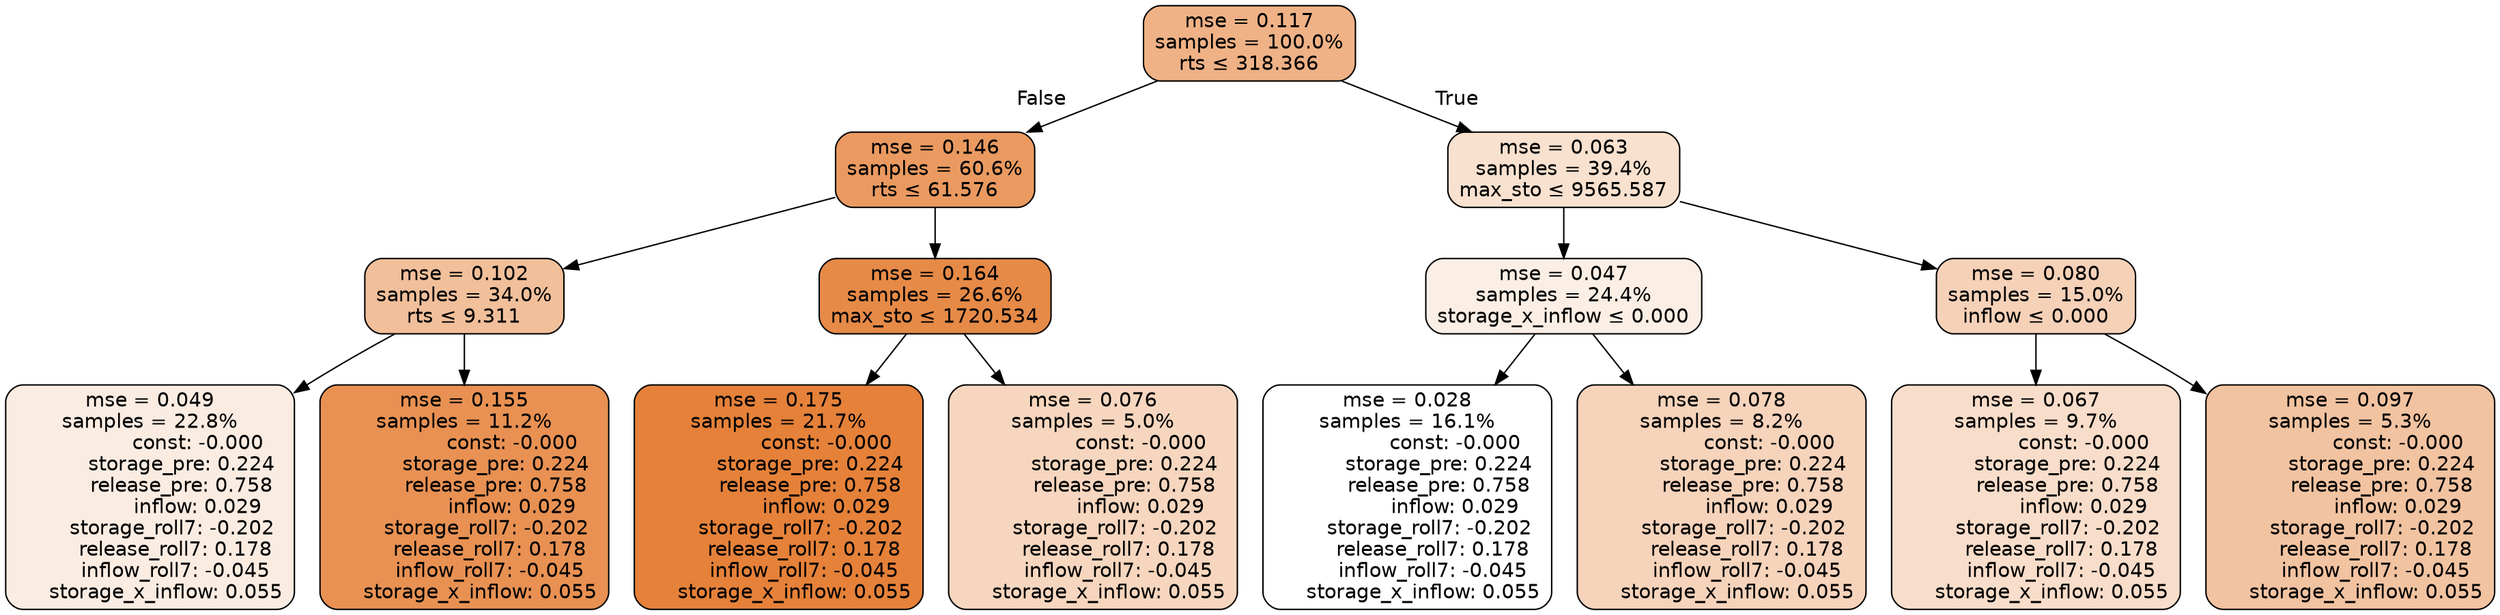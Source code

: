 digraph tree {
node [shape=rectangle, style="filled, rounded", color="black", fontname=helvetica] ;
edge [fontname=helvetica] ;
	"0" [label="mse = 0.117
samples = 100.0%
rts &le; 318.366", fillcolor="#efb286"]
	"1" [label="mse = 0.146
samples = 60.6%
rts &le; 61.576", fillcolor="#ea9a60"]
	"2" [label="mse = 0.102
samples = 34.0%
rts &le; 9.311", fillcolor="#f1bf9a"]
	"3" [label="mse = 0.049
samples = 22.8%
               const: -0.000
          storage_pre: 0.224
          release_pre: 0.758
               inflow: 0.029
       storage_roll7: -0.202
        release_roll7: 0.178
        inflow_roll7: -0.045
     storage_x_inflow: 0.055", fillcolor="#fbece2"]
	"4" [label="mse = 0.155
samples = 11.2%
               const: -0.000
          storage_pre: 0.224
          release_pre: 0.758
               inflow: 0.029
       storage_roll7: -0.202
        release_roll7: 0.178
        inflow_roll7: -0.045
     storage_x_inflow: 0.055", fillcolor="#e89153"]
	"5" [label="mse = 0.164
samples = 26.6%
max_sto &le; 1720.534", fillcolor="#e68a47"]
	"6" [label="mse = 0.175
samples = 21.7%
               const: -0.000
          storage_pre: 0.224
          release_pre: 0.758
               inflow: 0.029
       storage_roll7: -0.202
        release_roll7: 0.178
        inflow_roll7: -0.045
     storage_x_inflow: 0.055", fillcolor="#e58139"]
	"7" [label="mse = 0.076
samples = 5.0%
               const: -0.000
          storage_pre: 0.224
          release_pre: 0.758
               inflow: 0.029
       storage_roll7: -0.202
        release_roll7: 0.178
        inflow_roll7: -0.045
     storage_x_inflow: 0.055", fillcolor="#f6d6be"]
	"8" [label="mse = 0.063
samples = 39.4%
max_sto &le; 9565.587", fillcolor="#f8e1cf"]
	"9" [label="mse = 0.047
samples = 24.4%
storage_x_inflow &le; 0.000", fillcolor="#fbeee4"]
	"10" [label="mse = 0.028
samples = 16.1%
               const: -0.000
          storage_pre: 0.224
          release_pre: 0.758
               inflow: 0.029
       storage_roll7: -0.202
        release_roll7: 0.178
        inflow_roll7: -0.045
     storage_x_inflow: 0.055", fillcolor="#ffffff"]
	"11" [label="mse = 0.078
samples = 8.2%
               const: -0.000
          storage_pre: 0.224
          release_pre: 0.758
               inflow: 0.029
       storage_roll7: -0.202
        release_roll7: 0.178
        inflow_roll7: -0.045
     storage_x_inflow: 0.055", fillcolor="#f6d3bb"]
	"12" [label="mse = 0.080
samples = 15.0%
inflow &le; 0.000", fillcolor="#f5d1b8"]
	"13" [label="mse = 0.067
samples = 9.7%
               const: -0.000
          storage_pre: 0.224
          release_pre: 0.758
               inflow: 0.029
       storage_roll7: -0.202
        release_roll7: 0.178
        inflow_roll7: -0.045
     storage_x_inflow: 0.055", fillcolor="#f8ddca"]
	"14" [label="mse = 0.097
samples = 5.3%
               const: -0.000
          storage_pre: 0.224
          release_pre: 0.758
               inflow: 0.029
       storage_roll7: -0.202
        release_roll7: 0.178
        inflow_roll7: -0.045
     storage_x_inflow: 0.055", fillcolor="#f2c3a1"]

	"0" -> "1" [labeldistance=2.5, labelangle=45, headlabel="False"]
	"1" -> "2"
	"2" -> "3"
	"2" -> "4"
	"1" -> "5"
	"5" -> "6"
	"5" -> "7"
	"0" -> "8" [labeldistance=2.5, labelangle=-45, headlabel="True"]
	"8" -> "9"
	"9" -> "10"
	"9" -> "11"
	"8" -> "12"
	"12" -> "13"
	"12" -> "14"
}